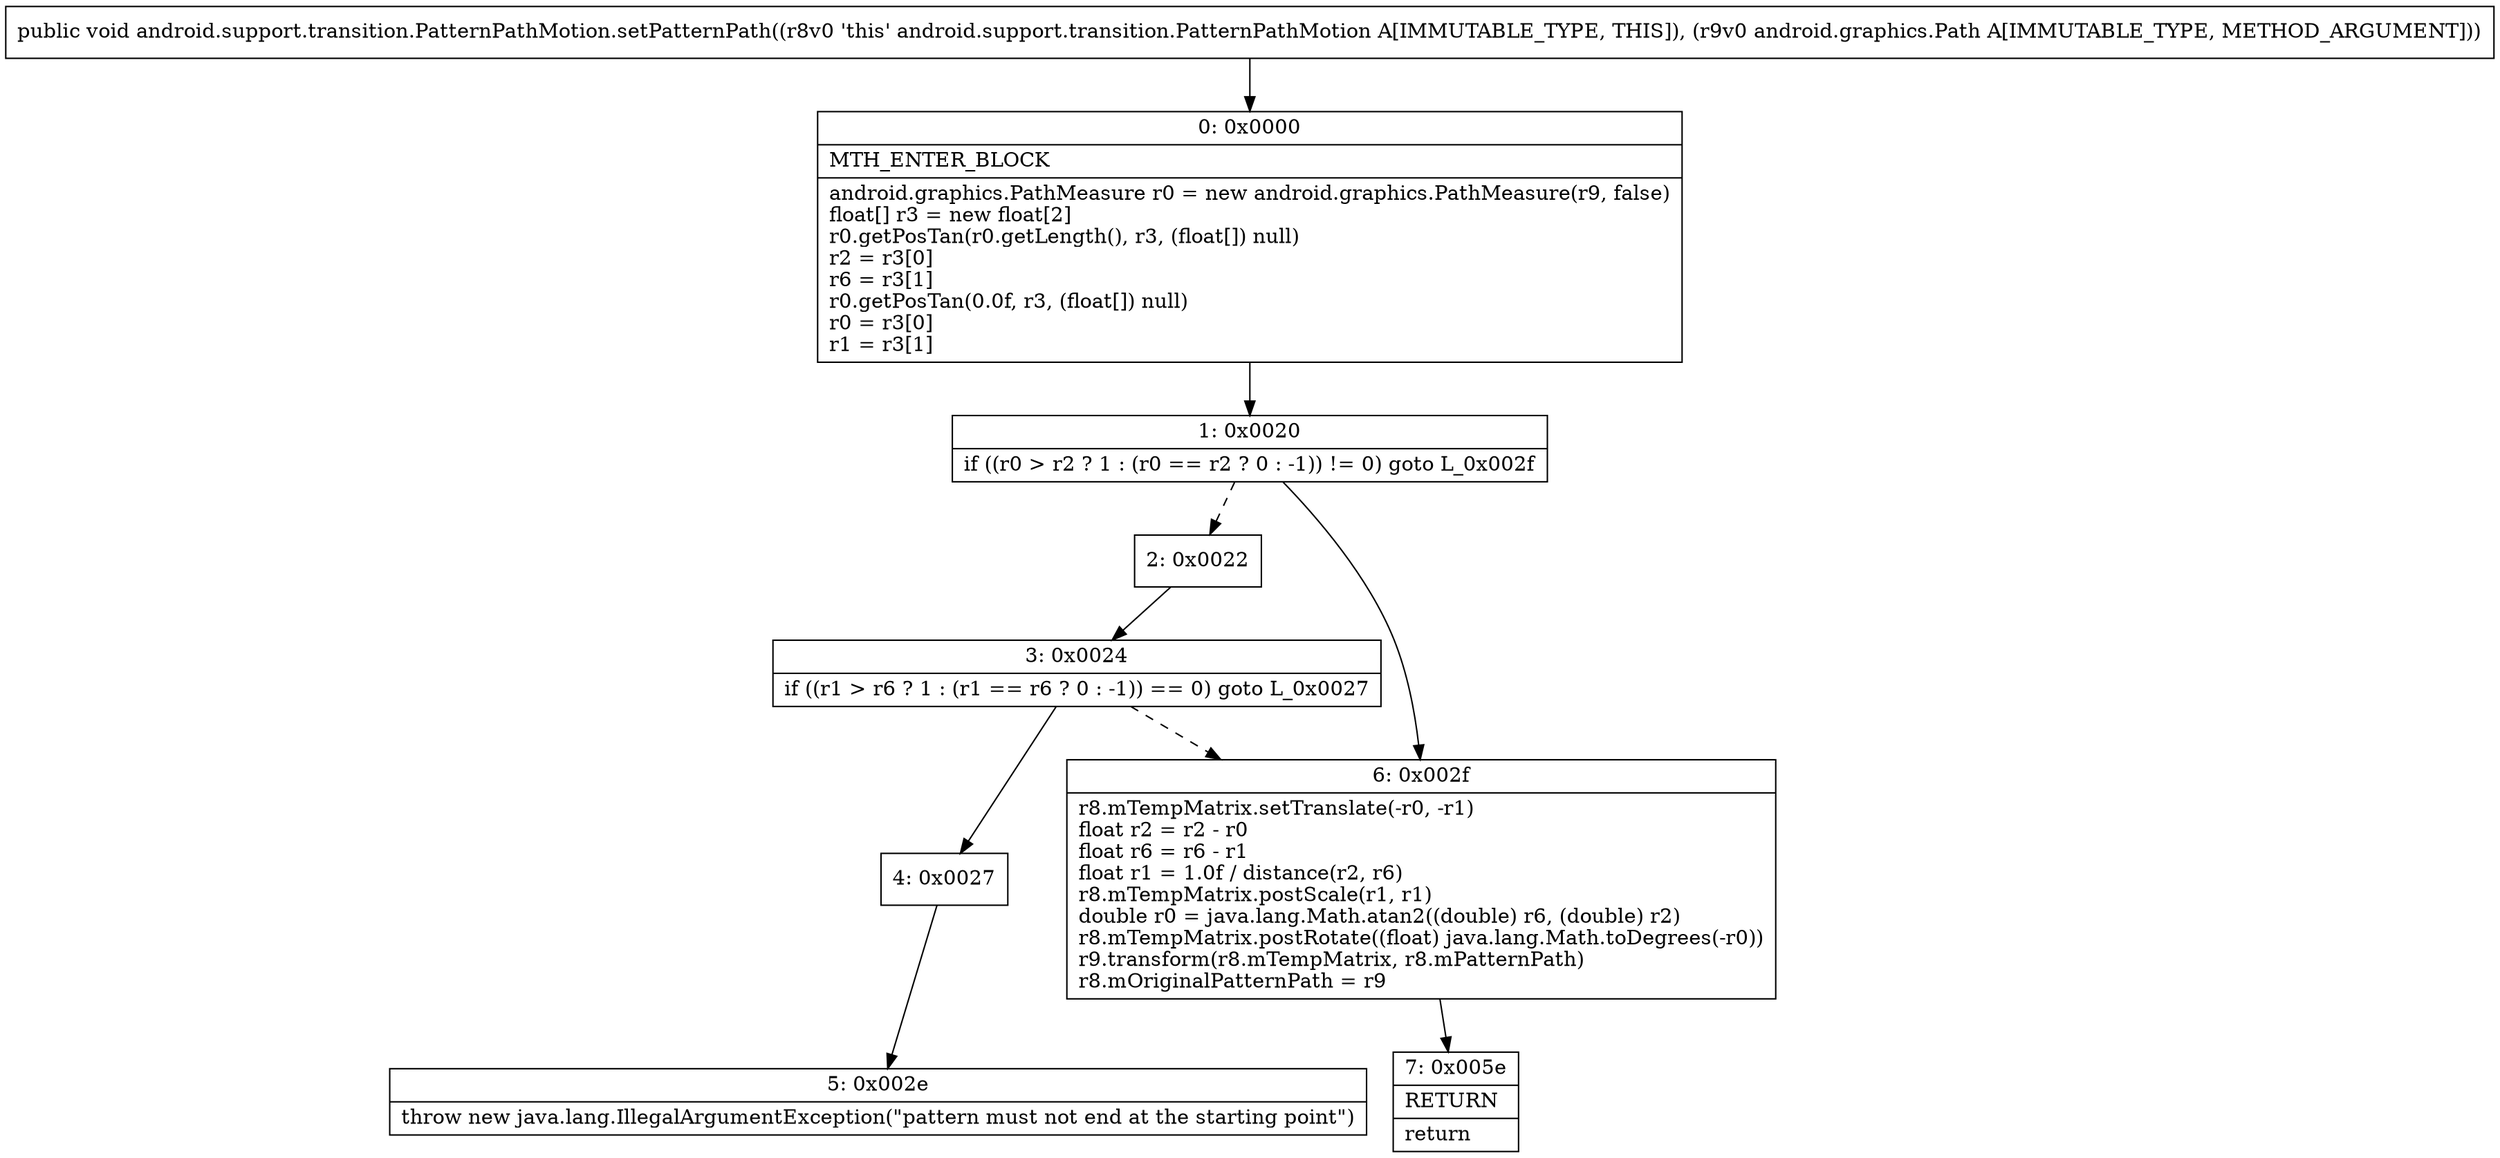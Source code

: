digraph "CFG forandroid.support.transition.PatternPathMotion.setPatternPath(Landroid\/graphics\/Path;)V" {
Node_0 [shape=record,label="{0\:\ 0x0000|MTH_ENTER_BLOCK\l|android.graphics.PathMeasure r0 = new android.graphics.PathMeasure(r9, false)\lfloat[] r3 = new float[2]\lr0.getPosTan(r0.getLength(), r3, (float[]) null)\lr2 = r3[0]\lr6 = r3[1]\lr0.getPosTan(0.0f, r3, (float[]) null)\lr0 = r3[0]\lr1 = r3[1]\l}"];
Node_1 [shape=record,label="{1\:\ 0x0020|if ((r0 \> r2 ? 1 : (r0 == r2 ? 0 : \-1)) != 0) goto L_0x002f\l}"];
Node_2 [shape=record,label="{2\:\ 0x0022}"];
Node_3 [shape=record,label="{3\:\ 0x0024|if ((r1 \> r6 ? 1 : (r1 == r6 ? 0 : \-1)) == 0) goto L_0x0027\l}"];
Node_4 [shape=record,label="{4\:\ 0x0027}"];
Node_5 [shape=record,label="{5\:\ 0x002e|throw new java.lang.IllegalArgumentException(\"pattern must not end at the starting point\")\l}"];
Node_6 [shape=record,label="{6\:\ 0x002f|r8.mTempMatrix.setTranslate(\-r0, \-r1)\lfloat r2 = r2 \- r0\lfloat r6 = r6 \- r1\lfloat r1 = 1.0f \/ distance(r2, r6)\lr8.mTempMatrix.postScale(r1, r1)\ldouble r0 = java.lang.Math.atan2((double) r6, (double) r2)\lr8.mTempMatrix.postRotate((float) java.lang.Math.toDegrees(\-r0))\lr9.transform(r8.mTempMatrix, r8.mPatternPath)\lr8.mOriginalPatternPath = r9\l}"];
Node_7 [shape=record,label="{7\:\ 0x005e|RETURN\l|return\l}"];
MethodNode[shape=record,label="{public void android.support.transition.PatternPathMotion.setPatternPath((r8v0 'this' android.support.transition.PatternPathMotion A[IMMUTABLE_TYPE, THIS]), (r9v0 android.graphics.Path A[IMMUTABLE_TYPE, METHOD_ARGUMENT])) }"];
MethodNode -> Node_0;
Node_0 -> Node_1;
Node_1 -> Node_2[style=dashed];
Node_1 -> Node_6;
Node_2 -> Node_3;
Node_3 -> Node_4;
Node_3 -> Node_6[style=dashed];
Node_4 -> Node_5;
Node_6 -> Node_7;
}

